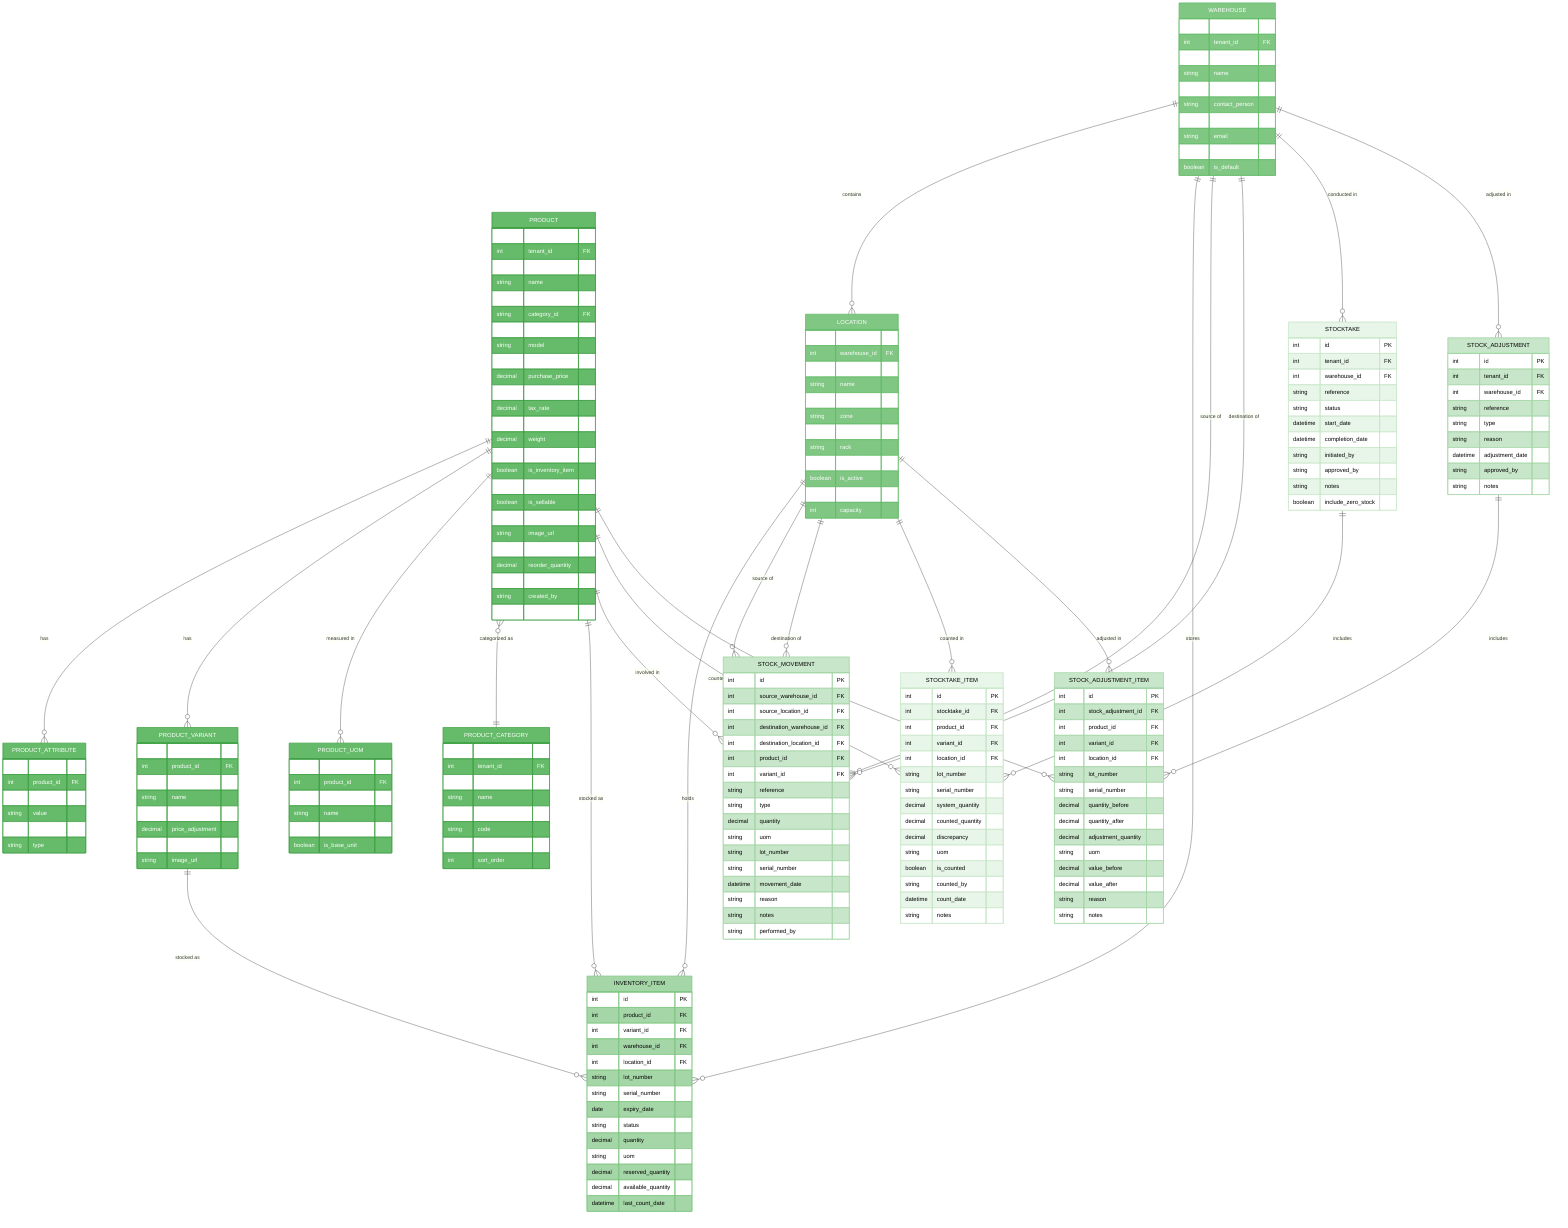 erDiagram
    %% Entity Definitions
    PRODUCT {
        int id PK
        int tenant_id FK
        string sku
        string name
        string description
        string category_id FK
        string brand
        string model
        string barcode
        decimal purchase_price
        decimal sale_price
        decimal tax_rate
        string uom
        decimal weight
        string dimensions
        boolean is_inventory_item
        boolean is_active
        boolean is_sellable
        boolean is_purchasable
        string image_url
        decimal min_stock_level
        decimal reorder_quantity
        int lead_time_days
        string created_by
        datetime created_date
    }
    
    PRODUCT_CATEGORY {
        int id PK
        int tenant_id FK
        int parent_category_id FK
        string name
        string description
        string code
        boolean is_active
        int sort_order
    }
    
    PRODUCT_ATTRIBUTE {
        int id PK
        int product_id FK
        string name
        string value
        string unit
        string type
    }
    
    PRODUCT_VARIANT {
        int id PK
        int product_id FK
        string sku
        string name
        string attributes
        decimal price_adjustment
        boolean is_active
        string image_url
    }
    
    PRODUCT_UOM {
        int id PK
        int product_id FK
        string code
        string name
        decimal conversion_factor
        boolean is_base_unit
    }
    
    WAREHOUSE {
        int id PK
        int tenant_id FK
        string code
        string name
        string address
        string contact_person
        string contact_phone
        string email
        boolean is_active
        boolean is_default
    }
    
    LOCATION {
        int id PK
        int warehouse_id FK
        string code
        string name
        string description
        string zone
        string aisle
        string rack
        string bin
        boolean is_active
        boolean is_default
        int capacity
    }
    
    INVENTORY_ITEM {
        int id PK
        int product_id FK
        int variant_id FK
        int warehouse_id FK
        int location_id FK
        string lot_number
        string serial_number
        date expiry_date
        string status
        decimal quantity
        string uom
        decimal reserved_quantity
        decimal available_quantity
        datetime last_count_date
    }
    
    STOCK_MOVEMENT {
        int id PK
        int source_warehouse_id FK
        int source_location_id FK
        int destination_warehouse_id FK
        int destination_location_id FK
        int product_id FK
        int variant_id FK
        string reference
        string type
        decimal quantity
        string uom
        string lot_number
        string serial_number
        datetime movement_date
        string reason
        string notes
        string performed_by
    }
    
    STOCKTAKE {
        int id PK
        int tenant_id FK
        int warehouse_id FK
        string reference
        string status
        datetime start_date
        datetime completion_date
        string initiated_by
        string approved_by
        string notes
        boolean include_zero_stock
    }
    
    STOCKTAKE_ITEM {
        int id PK
        int stocktake_id FK
        int product_id FK
        int variant_id FK
        int location_id FK
        string lot_number
        string serial_number
        decimal system_quantity
        decimal counted_quantity
        decimal discrepancy
        string uom
        boolean is_counted
        string counted_by
        datetime count_date
        string notes
    }
    
    STOCK_ADJUSTMENT {
        int id PK
        int tenant_id FK
        int warehouse_id FK
        string reference
        string type
        string reason
        datetime adjustment_date
        string approved_by
        string notes
    }
    
    STOCK_ADJUSTMENT_ITEM {
        int id PK
        int stock_adjustment_id FK
        int product_id FK
        int variant_id FK
        int location_id FK
        string lot_number
        string serial_number
        decimal quantity_before
        decimal quantity_after
        decimal adjustment_quantity
        string uom
        decimal value_before
        decimal value_after
        string reason
        string notes
    }
    
    %% Relationships
    PRODUCT ||--o{ PRODUCT_ATTRIBUTE : "has"
    PRODUCT ||--o{ PRODUCT_VARIANT : "has"
    PRODUCT ||--o{ PRODUCT_UOM : "measured in"
    PRODUCT }o--|| PRODUCT_CATEGORY : "categorized as"
    
    WAREHOUSE ||--o{ LOCATION : "contains"
    
    PRODUCT ||--o{ INVENTORY_ITEM : "stocked as"
    PRODUCT_VARIANT ||--o{ INVENTORY_ITEM : "stocked as"
    WAREHOUSE ||--o{ INVENTORY_ITEM : "stores"
    LOCATION ||--o{ INVENTORY_ITEM : "holds"
    
    PRODUCT ||--o{ STOCK_MOVEMENT : "involved in"
    WAREHOUSE ||--o{ STOCK_MOVEMENT : "source of"
    WAREHOUSE ||--o{ STOCK_MOVEMENT : "destination of"
    LOCATION ||--o{ STOCK_MOVEMENT : "source of"
    LOCATION ||--o{ STOCK_MOVEMENT : "destination of"
    
    WAREHOUSE ||--o{ STOCKTAKE : "conducted in"
    STOCKTAKE ||--o{ STOCKTAKE_ITEM : "includes"
    PRODUCT ||--o{ STOCKTAKE_ITEM : "counted in"
    LOCATION ||--o{ STOCKTAKE_ITEM : "counted in"
    
    WAREHOUSE ||--o{ STOCK_ADJUSTMENT : "adjusted in"
    STOCK_ADJUSTMENT ||--o{ STOCK_ADJUSTMENT_ITEM : "includes"
    PRODUCT ||--o{ STOCK_ADJUSTMENT_ITEM : "adjusted"
    LOCATION ||--o{ STOCK_ADJUSTMENT_ITEM : "adjusted in"
    
    %% Styling with class definitions
    classDef product_entities fill:#66BB6A,stroke:#43A047,color:white
    classDef warehouse_entities fill:#81C784,stroke:#66BB6A,color:white
    classDef inventory_entities fill:#A5D6A7,stroke:#81C784,color:black
    classDef movement_entities fill:#C8E6C9,stroke:#A5D6A7,color:black
    classDef stocktake_entities fill:#E8F5E9,stroke:#C8E6C9,color:black
    
    class PRODUCT,PRODUCT_CATEGORY,PRODUCT_ATTRIBUTE,PRODUCT_VARIANT,PRODUCT_UOM product_entities
    class WAREHOUSE,LOCATION warehouse_entities
    class INVENTORY_ITEM inventory_entities
    class STOCK_MOVEMENT,STOCK_ADJUSTMENT,STOCK_ADJUSTMENT_ITEM movement_entities
    class STOCKTAKE,STOCKTAKE_ITEM stocktake_entities